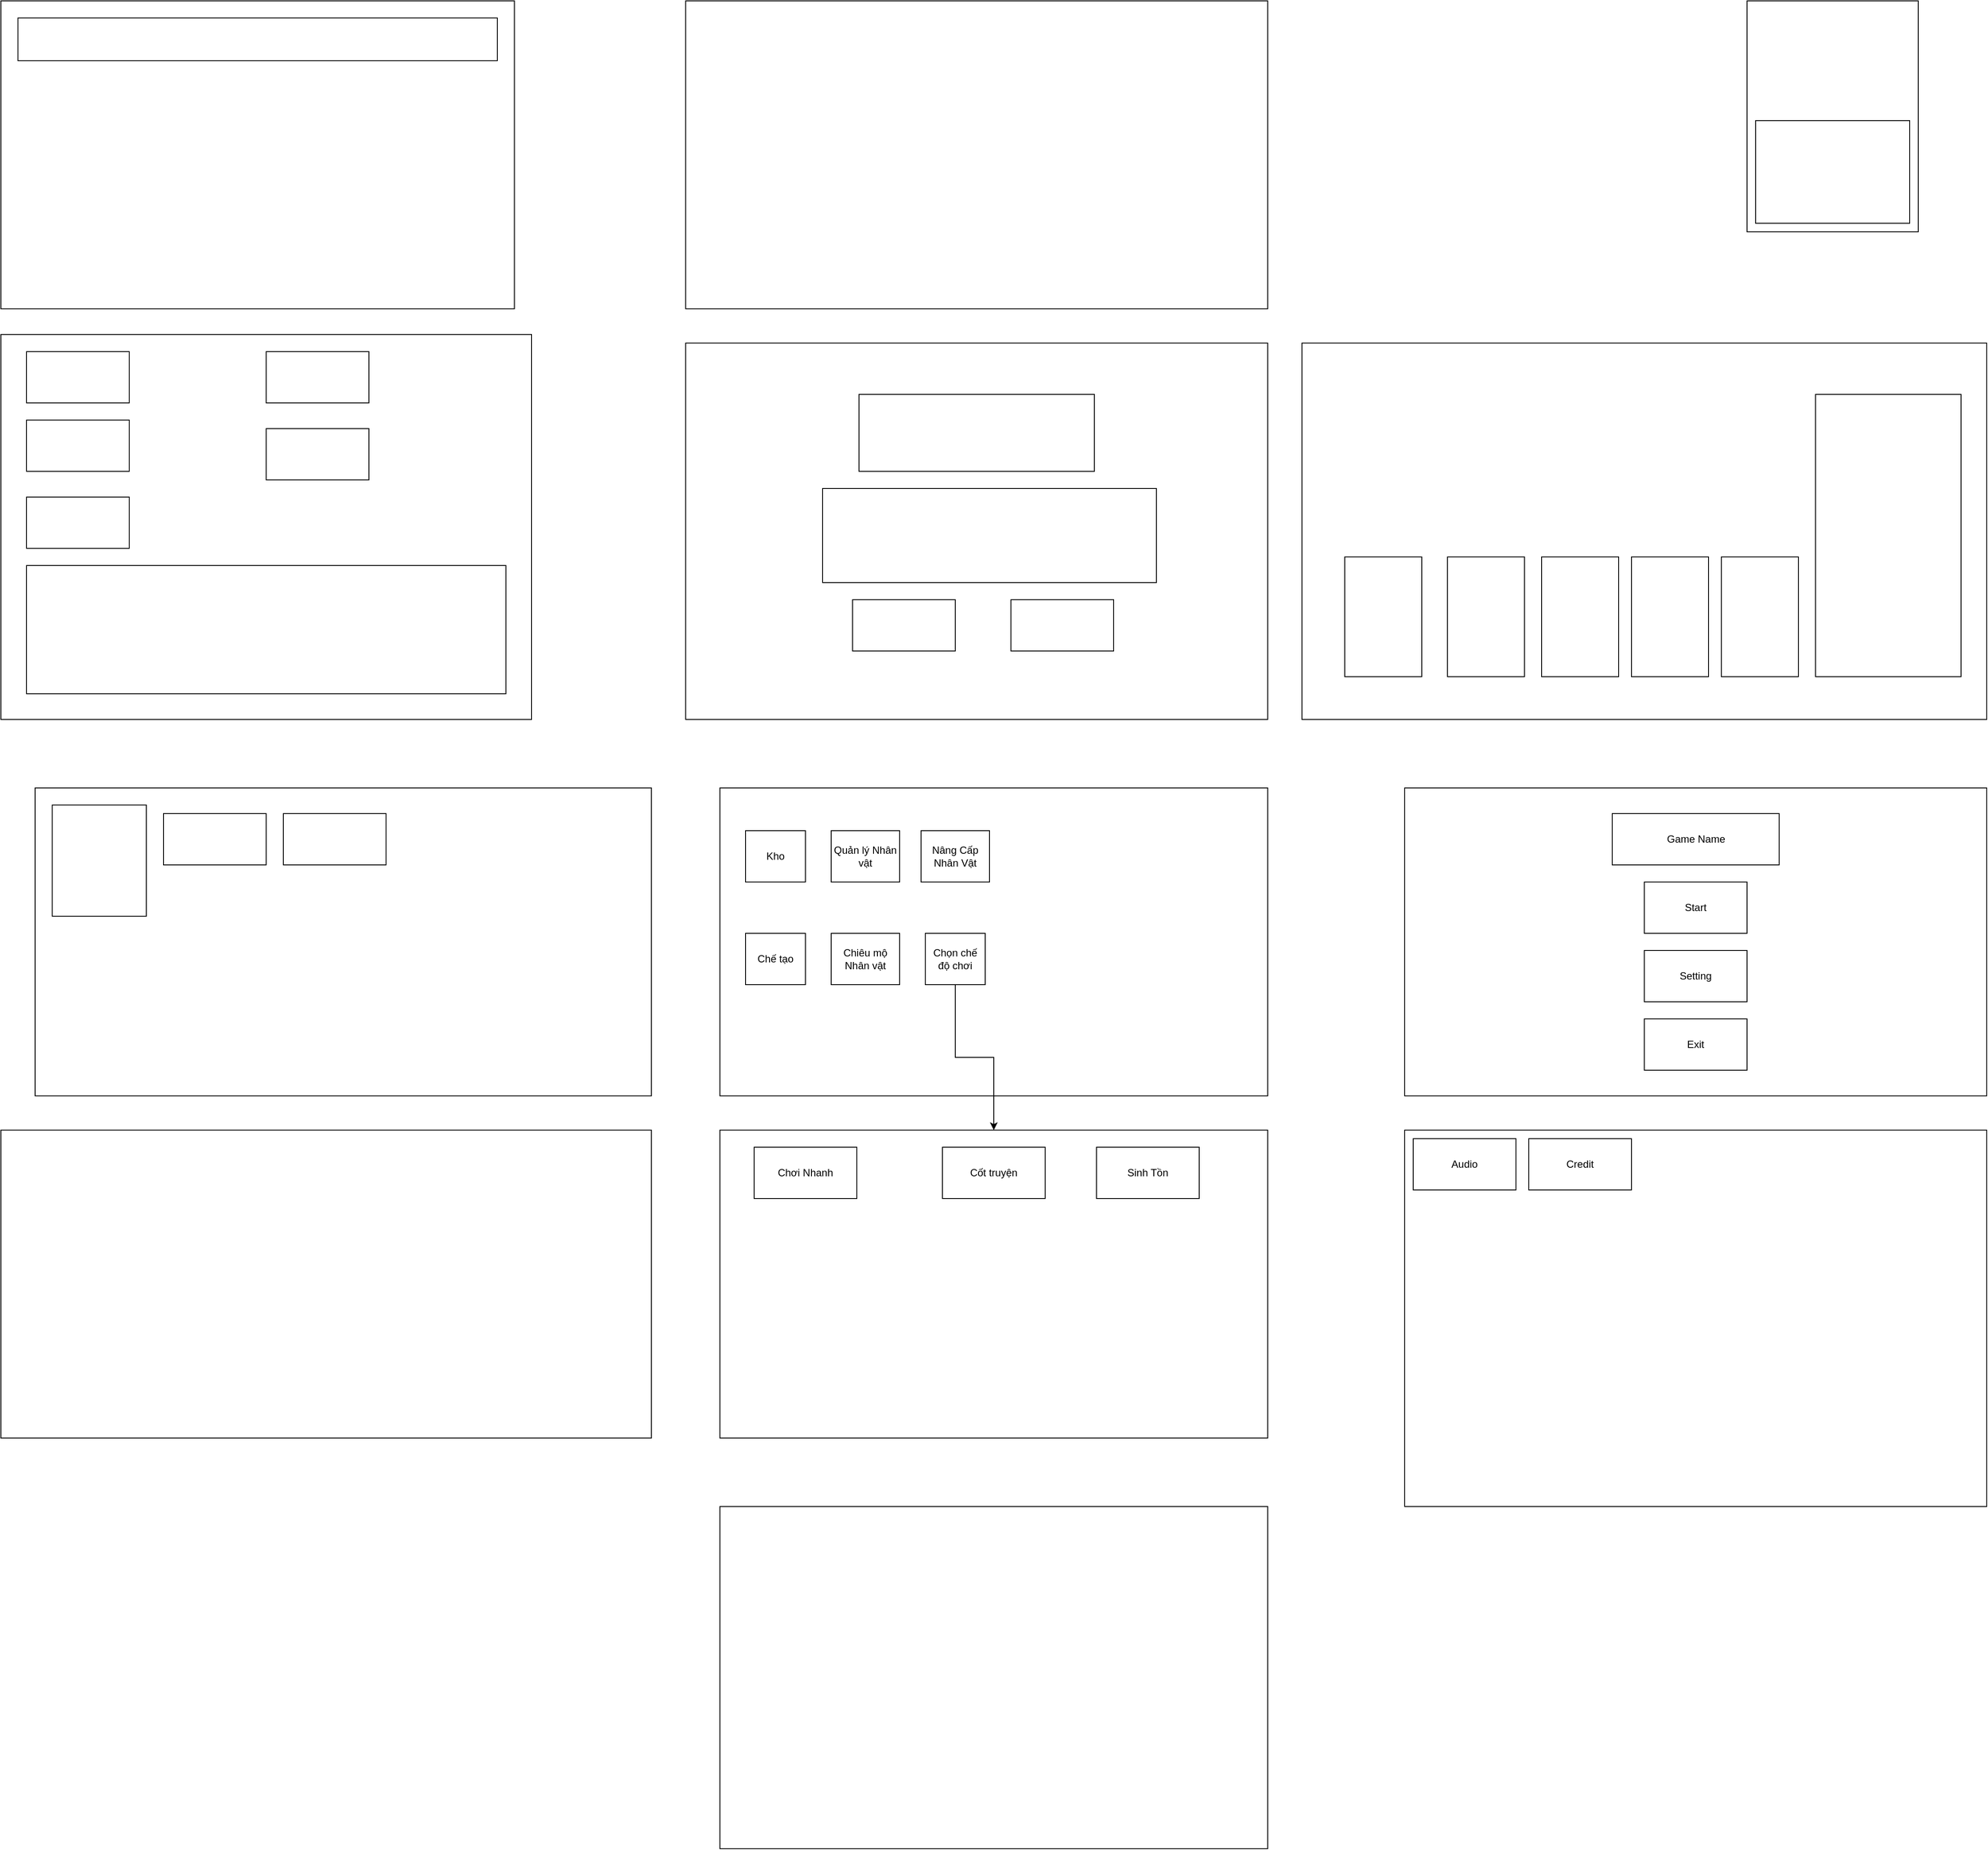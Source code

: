 <mxfile version="24.7.2" type="device">
  <diagram name="Page-1" id="sG3xvfbxd4tJBKaK1rlN">
    <mxGraphModel dx="3319" dy="1849" grid="1" gridSize="10" guides="1" tooltips="1" connect="1" arrows="1" fold="1" page="1" pageScale="1" pageWidth="850" pageHeight="1100" math="0" shadow="0">
      <root>
        <mxCell id="0" />
        <mxCell id="1" parent="0" />
        <mxCell id="GJk-2mntjkTebdj6FG0t-1" value="" style="rounded=0;whiteSpace=wrap;html=1;" vertex="1" parent="1">
          <mxGeometry x="160" y="80" width="680" height="360" as="geometry" />
        </mxCell>
        <mxCell id="GJk-2mntjkTebdj6FG0t-3" value="Game Name" style="rounded=0;whiteSpace=wrap;html=1;" vertex="1" parent="1">
          <mxGeometry x="402.5" y="110" width="195" height="60" as="geometry" />
        </mxCell>
        <mxCell id="GJk-2mntjkTebdj6FG0t-4" value="Start" style="rounded=0;whiteSpace=wrap;html=1;" vertex="1" parent="1">
          <mxGeometry x="440" y="190" width="120" height="60" as="geometry" />
        </mxCell>
        <mxCell id="GJk-2mntjkTebdj6FG0t-5" value="Setting" style="rounded=0;whiteSpace=wrap;html=1;" vertex="1" parent="1">
          <mxGeometry x="440" y="270" width="120" height="60" as="geometry" />
        </mxCell>
        <mxCell id="GJk-2mntjkTebdj6FG0t-6" value="Exit" style="rounded=0;whiteSpace=wrap;html=1;" vertex="1" parent="1">
          <mxGeometry x="440" y="350" width="120" height="60" as="geometry" />
        </mxCell>
        <mxCell id="GJk-2mntjkTebdj6FG0t-7" value="" style="rounded=0;whiteSpace=wrap;html=1;" vertex="1" parent="1">
          <mxGeometry x="160" y="480" width="680" height="440" as="geometry" />
        </mxCell>
        <mxCell id="GJk-2mntjkTebdj6FG0t-8" value="Audio" style="rounded=0;whiteSpace=wrap;html=1;" vertex="1" parent="1">
          <mxGeometry x="170" y="490" width="120" height="60" as="geometry" />
        </mxCell>
        <mxCell id="GJk-2mntjkTebdj6FG0t-9" value="Credit" style="rounded=0;whiteSpace=wrap;html=1;" vertex="1" parent="1">
          <mxGeometry x="305" y="490" width="120" height="60" as="geometry" />
        </mxCell>
        <mxCell id="GJk-2mntjkTebdj6FG0t-11" value="" style="rounded=0;whiteSpace=wrap;html=1;" vertex="1" parent="1">
          <mxGeometry x="40" y="-440" width="800" height="440" as="geometry" />
        </mxCell>
        <mxCell id="GJk-2mntjkTebdj6FG0t-13" value="" style="rounded=0;whiteSpace=wrap;html=1;" vertex="1" parent="1">
          <mxGeometry x="90" y="-190" width="90" height="140" as="geometry" />
        </mxCell>
        <mxCell id="GJk-2mntjkTebdj6FG0t-14" value="" style="rounded=0;whiteSpace=wrap;html=1;" vertex="1" parent="1">
          <mxGeometry x="210" y="-190" width="90" height="140" as="geometry" />
        </mxCell>
        <mxCell id="GJk-2mntjkTebdj6FG0t-18" value="" style="rounded=0;whiteSpace=wrap;html=1;" vertex="1" parent="1">
          <mxGeometry x="320" y="-190" width="90" height="140" as="geometry" />
        </mxCell>
        <mxCell id="GJk-2mntjkTebdj6FG0t-20" value="" style="rounded=0;whiteSpace=wrap;html=1;" vertex="1" parent="1">
          <mxGeometry x="560" y="-840" width="200" height="270" as="geometry" />
        </mxCell>
        <mxCell id="GJk-2mntjkTebdj6FG0t-21" value="" style="rounded=0;whiteSpace=wrap;html=1;" vertex="1" parent="1">
          <mxGeometry x="570" y="-700" width="180" height="120" as="geometry" />
        </mxCell>
        <mxCell id="GJk-2mntjkTebdj6FG0t-24" value="" style="rounded=0;whiteSpace=wrap;html=1;" vertex="1" parent="1">
          <mxGeometry x="-640" y="80" width="640" height="360" as="geometry" />
        </mxCell>
        <mxCell id="GJk-2mntjkTebdj6FG0t-25" value="Kho" style="rounded=0;whiteSpace=wrap;html=1;" vertex="1" parent="1">
          <mxGeometry x="-610" y="130" width="70" height="60" as="geometry" />
        </mxCell>
        <mxCell id="GJk-2mntjkTebdj6FG0t-26" value="Chế tạo" style="rounded=0;whiteSpace=wrap;html=1;" vertex="1" parent="1">
          <mxGeometry x="-610" y="250" width="70" height="60" as="geometry" />
        </mxCell>
        <mxCell id="GJk-2mntjkTebdj6FG0t-27" value="Chiêu mộ Nhân vật" style="rounded=0;whiteSpace=wrap;html=1;" vertex="1" parent="1">
          <mxGeometry x="-510" y="250" width="80" height="60" as="geometry" />
        </mxCell>
        <mxCell id="GJk-2mntjkTebdj6FG0t-28" value="Quản lý Nhân vật" style="rounded=0;whiteSpace=wrap;html=1;" vertex="1" parent="1">
          <mxGeometry x="-510" y="130" width="80" height="60" as="geometry" />
        </mxCell>
        <mxCell id="GJk-2mntjkTebdj6FG0t-48" style="edgeStyle=orthogonalEdgeStyle;rounded=0;orthogonalLoop=1;jettySize=auto;html=1;entryX=0.5;entryY=0;entryDx=0;entryDy=0;" edge="1" parent="1" source="GJk-2mntjkTebdj6FG0t-29" target="GJk-2mntjkTebdj6FG0t-30">
          <mxGeometry relative="1" as="geometry" />
        </mxCell>
        <mxCell id="GJk-2mntjkTebdj6FG0t-29" value="Chọn chế độ chơi" style="rounded=0;whiteSpace=wrap;html=1;" vertex="1" parent="1">
          <mxGeometry x="-400" y="250" width="70" height="60" as="geometry" />
        </mxCell>
        <mxCell id="GJk-2mntjkTebdj6FG0t-30" value="" style="rounded=0;whiteSpace=wrap;html=1;" vertex="1" parent="1">
          <mxGeometry x="-640" y="480" width="640" height="360" as="geometry" />
        </mxCell>
        <mxCell id="GJk-2mntjkTebdj6FG0t-31" value="Nâng Cấp Nhân Vật" style="rounded=0;whiteSpace=wrap;html=1;" vertex="1" parent="1">
          <mxGeometry x="-405" y="130" width="80" height="60" as="geometry" />
        </mxCell>
        <mxCell id="GJk-2mntjkTebdj6FG0t-44" value="" style="rounded=0;whiteSpace=wrap;html=1;" vertex="1" parent="1">
          <mxGeometry x="-640" y="920" width="640" height="400" as="geometry" />
        </mxCell>
        <mxCell id="GJk-2mntjkTebdj6FG0t-32" value="Chơi Nhanh" style="rounded=0;whiteSpace=wrap;html=1;" vertex="1" parent="1">
          <mxGeometry x="-600" y="500" width="120" height="60" as="geometry" />
        </mxCell>
        <mxCell id="GJk-2mntjkTebdj6FG0t-33" value="Cốt truyện" style="rounded=0;whiteSpace=wrap;html=1;" vertex="1" parent="1">
          <mxGeometry x="-380" y="500" width="120" height="60" as="geometry" />
        </mxCell>
        <mxCell id="GJk-2mntjkTebdj6FG0t-35" value="Sinh Tồn" style="rounded=0;whiteSpace=wrap;html=1;" vertex="1" parent="1">
          <mxGeometry x="-200" y="500" width="120" height="60" as="geometry" />
        </mxCell>
        <mxCell id="GJk-2mntjkTebdj6FG0t-49" value="" style="rounded=0;whiteSpace=wrap;html=1;" vertex="1" parent="1">
          <mxGeometry x="-1480" y="480" width="760" height="360" as="geometry" />
        </mxCell>
        <mxCell id="GJk-2mntjkTebdj6FG0t-52" value="" style="rounded=0;whiteSpace=wrap;html=1;" vertex="1" parent="1">
          <mxGeometry x="425" y="-190" width="90" height="140" as="geometry" />
        </mxCell>
        <mxCell id="GJk-2mntjkTebdj6FG0t-53" value="" style="rounded=0;whiteSpace=wrap;html=1;" vertex="1" parent="1">
          <mxGeometry x="530" y="-190" width="90" height="140" as="geometry" />
        </mxCell>
        <mxCell id="GJk-2mntjkTebdj6FG0t-54" value="" style="rounded=0;whiteSpace=wrap;html=1;" vertex="1" parent="1">
          <mxGeometry x="640" y="-380" width="170" height="330" as="geometry" />
        </mxCell>
        <mxCell id="GJk-2mntjkTebdj6FG0t-55" value="" style="rounded=0;whiteSpace=wrap;html=1;" vertex="1" parent="1">
          <mxGeometry x="-680" y="-440" width="680" height="440" as="geometry" />
        </mxCell>
        <mxCell id="GJk-2mntjkTebdj6FG0t-56" value="" style="rounded=0;whiteSpace=wrap;html=1;" vertex="1" parent="1">
          <mxGeometry x="-477.5" y="-380" width="275" height="90" as="geometry" />
        </mxCell>
        <mxCell id="GJk-2mntjkTebdj6FG0t-57" value="" style="rounded=0;whiteSpace=wrap;html=1;" vertex="1" parent="1">
          <mxGeometry x="-520" y="-270" width="390" height="110" as="geometry" />
        </mxCell>
        <mxCell id="GJk-2mntjkTebdj6FG0t-58" value="" style="rounded=0;whiteSpace=wrap;html=1;" vertex="1" parent="1">
          <mxGeometry x="-300" y="-140" width="120" height="60" as="geometry" />
        </mxCell>
        <mxCell id="GJk-2mntjkTebdj6FG0t-59" value="" style="rounded=0;whiteSpace=wrap;html=1;" vertex="1" parent="1">
          <mxGeometry x="-485" y="-140" width="120" height="60" as="geometry" />
        </mxCell>
        <mxCell id="GJk-2mntjkTebdj6FG0t-62" value="" style="rounded=0;whiteSpace=wrap;html=1;" vertex="1" parent="1">
          <mxGeometry x="-1440" y="80" width="720" height="360" as="geometry" />
        </mxCell>
        <mxCell id="GJk-2mntjkTebdj6FG0t-63" value="" style="rounded=0;whiteSpace=wrap;html=1;" vertex="1" parent="1">
          <mxGeometry x="-1420" y="100" width="110" height="130" as="geometry" />
        </mxCell>
        <mxCell id="GJk-2mntjkTebdj6FG0t-64" value="" style="rounded=0;whiteSpace=wrap;html=1;" vertex="1" parent="1">
          <mxGeometry x="-1290" y="110" width="120" height="60" as="geometry" />
        </mxCell>
        <mxCell id="GJk-2mntjkTebdj6FG0t-65" value="" style="rounded=0;whiteSpace=wrap;html=1;" vertex="1" parent="1">
          <mxGeometry x="-1150" y="110" width="120" height="60" as="geometry" />
        </mxCell>
        <mxCell id="GJk-2mntjkTebdj6FG0t-66" value="" style="rounded=0;whiteSpace=wrap;html=1;" vertex="1" parent="1">
          <mxGeometry x="-1480" y="-450" width="620" height="450" as="geometry" />
        </mxCell>
        <mxCell id="GJk-2mntjkTebdj6FG0t-67" value="" style="rounded=0;whiteSpace=wrap;html=1;" vertex="1" parent="1">
          <mxGeometry x="-1450" y="-430" width="120" height="60" as="geometry" />
        </mxCell>
        <mxCell id="GJk-2mntjkTebdj6FG0t-68" value="" style="rounded=0;whiteSpace=wrap;html=1;" vertex="1" parent="1">
          <mxGeometry x="-1450" y="-350" width="120" height="60" as="geometry" />
        </mxCell>
        <mxCell id="GJk-2mntjkTebdj6FG0t-69" value="" style="rounded=0;whiteSpace=wrap;html=1;" vertex="1" parent="1">
          <mxGeometry x="-1450" y="-260" width="120" height="60" as="geometry" />
        </mxCell>
        <mxCell id="GJk-2mntjkTebdj6FG0t-70" value="" style="rounded=0;whiteSpace=wrap;html=1;" vertex="1" parent="1">
          <mxGeometry x="-1170" y="-430" width="120" height="60" as="geometry" />
        </mxCell>
        <mxCell id="GJk-2mntjkTebdj6FG0t-71" value="" style="rounded=0;whiteSpace=wrap;html=1;" vertex="1" parent="1">
          <mxGeometry x="-1170" y="-340" width="120" height="60" as="geometry" />
        </mxCell>
        <mxCell id="GJk-2mntjkTebdj6FG0t-72" value="" style="rounded=0;whiteSpace=wrap;html=1;" vertex="1" parent="1">
          <mxGeometry x="-1450" y="-180" width="560" height="150" as="geometry" />
        </mxCell>
        <mxCell id="GJk-2mntjkTebdj6FG0t-73" value="" style="rounded=0;whiteSpace=wrap;html=1;" vertex="1" parent="1">
          <mxGeometry x="-1480" y="-840" width="600" height="360" as="geometry" />
        </mxCell>
        <mxCell id="GJk-2mntjkTebdj6FG0t-74" value="" style="rounded=0;whiteSpace=wrap;html=1;" vertex="1" parent="1">
          <mxGeometry x="-680" y="-840" width="680" height="360" as="geometry" />
        </mxCell>
        <mxCell id="GJk-2mntjkTebdj6FG0t-75" value="" style="rounded=0;whiteSpace=wrap;html=1;" vertex="1" parent="1">
          <mxGeometry x="-1460" y="-820" width="560" height="50" as="geometry" />
        </mxCell>
      </root>
    </mxGraphModel>
  </diagram>
</mxfile>
